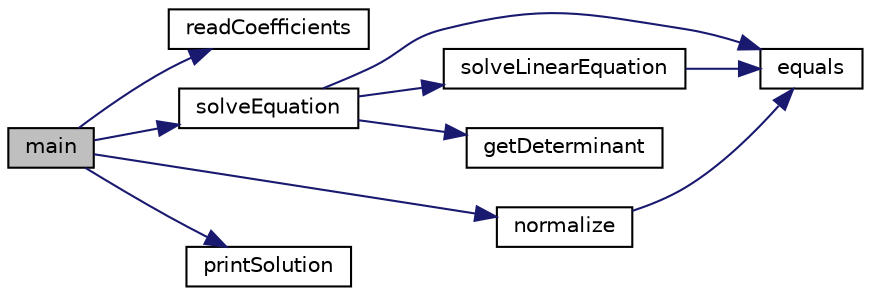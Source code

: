digraph "main"
{
 // LATEX_PDF_SIZE
  edge [fontname="Helvetica",fontsize="10",labelfontname="Helvetica",labelfontsize="10"];
  node [fontname="Helvetica",fontsize="10",shape=record];
  rankdir="LR";
  Node2 [label="main",height=0.2,width=0.4,color="black", fillcolor="grey75", style="filled", fontcolor="black",tooltip=" "];
  Node2 -> Node3 [color="midnightblue",fontsize="10",style="solid",fontname="Helvetica"];
  Node3 [label="readCoefficients",height=0.2,width=0.4,color="black", fillcolor="white", style="filled",URL="$main_8cpp.html#acc846d396ddcc0087d950173ab022777",tooltip=" "];
  Node2 -> Node4 [color="midnightblue",fontsize="10",style="solid",fontname="Helvetica"];
  Node4 [label="solveEquation",height=0.2,width=0.4,color="black", fillcolor="white", style="filled",URL="$main_8cpp.html#a817cbdbbe8daaf0afa7822e774458fb0",tooltip=" "];
  Node4 -> Node5 [color="midnightblue",fontsize="10",style="solid",fontname="Helvetica"];
  Node5 [label="equals",height=0.2,width=0.4,color="black", fillcolor="white", style="filled",URL="$main_8cpp.html#aa7dbab2f54023d04539ff2cee2fb3b3e",tooltip=" "];
  Node4 -> Node6 [color="midnightblue",fontsize="10",style="solid",fontname="Helvetica"];
  Node6 [label="solveLinearEquation",height=0.2,width=0.4,color="black", fillcolor="white", style="filled",URL="$main_8cpp.html#a96458832cd17173925277541f3acdf02",tooltip=" "];
  Node6 -> Node5 [color="midnightblue",fontsize="10",style="solid",fontname="Helvetica"];
  Node4 -> Node7 [color="midnightblue",fontsize="10",style="solid",fontname="Helvetica"];
  Node7 [label="getDeterminant",height=0.2,width=0.4,color="black", fillcolor="white", style="filled",URL="$main_8cpp.html#ac7cdcb0cf80a39a00cabadcc3b66f0a2",tooltip=" "];
  Node2 -> Node8 [color="midnightblue",fontsize="10",style="solid",fontname="Helvetica"];
  Node8 [label="normalize",height=0.2,width=0.4,color="black", fillcolor="white", style="filled",URL="$main_8cpp.html#a05bb5946a26a3e51153e566e124bbdbd",tooltip=" "];
  Node8 -> Node5 [color="midnightblue",fontsize="10",style="solid",fontname="Helvetica"];
  Node2 -> Node9 [color="midnightblue",fontsize="10",style="solid",fontname="Helvetica"];
  Node9 [label="printSolution",height=0.2,width=0.4,color="black", fillcolor="white", style="filled",URL="$main_8cpp.html#aa63388064f39a82b529beb374005d08e",tooltip=" "];
}
